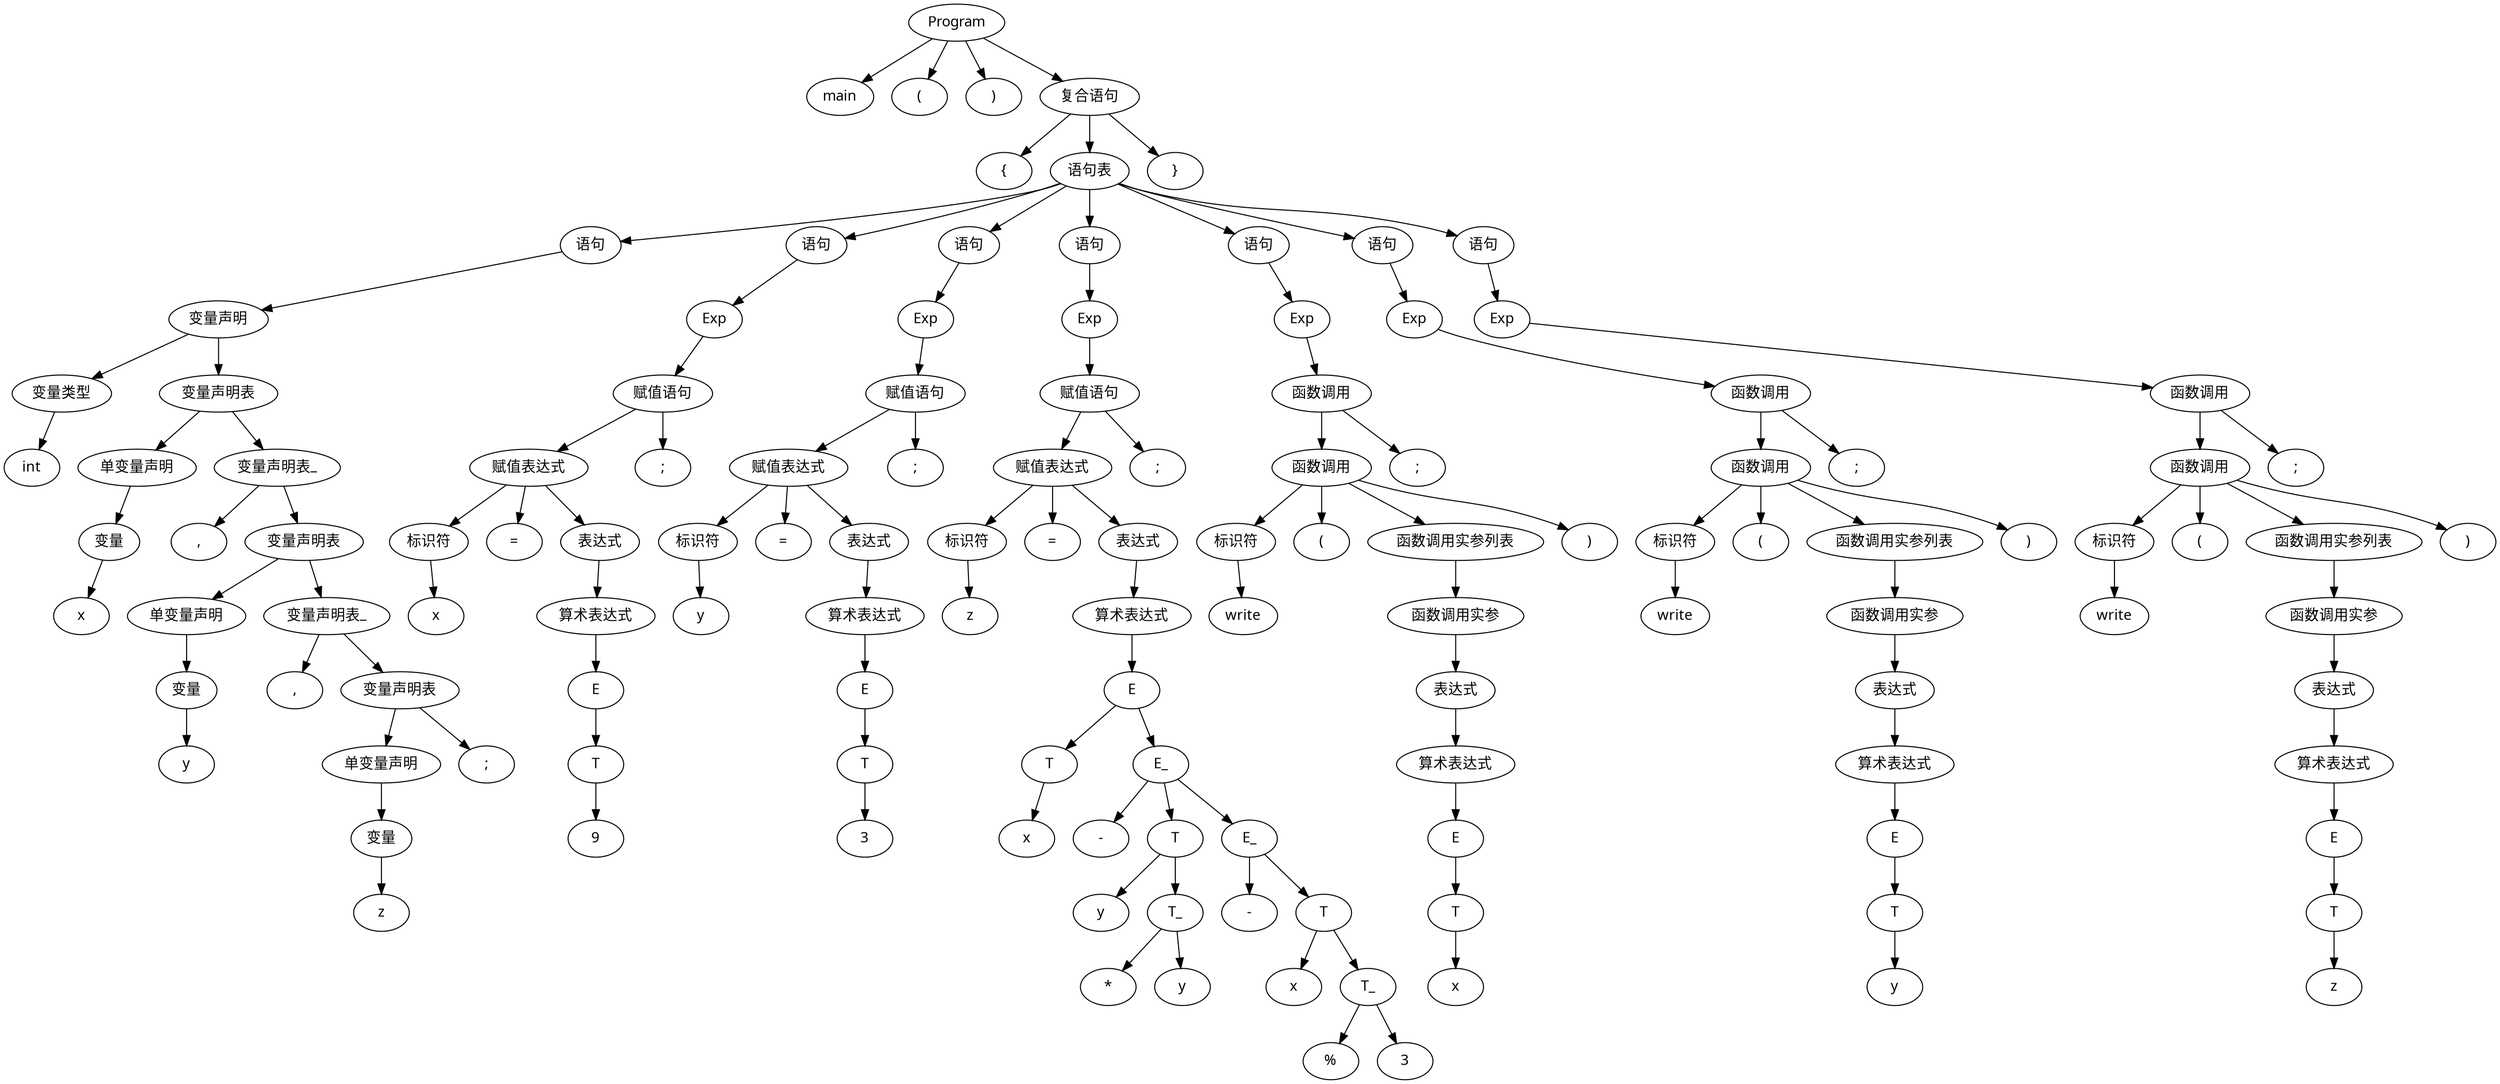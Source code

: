 // /编译器测试用例/test0.1.txt
digraph {
	node [fontname="Microsoft YaHei"]
	1 [label=Program]
	2 [label=main]
	3 [label="("]
	4 [label=")"]
	5 [label="复合语句"]
	6 [label="{"]
	7 [label="语句表"]
	8 [label="语句"]
	9 [label="变量声明"]
	10 [label="变量类型"]
	11 [label=int]
	12 [label="变量声明表"]
	13 [label="单变量声明"]
	14 [label="变量"]
	15 [label=x]
	16 [label="变量声明表_"]
	17 [label=","]
	18 [label="变量声明表"]
	19 [label="单变量声明"]
	20 [label="变量"]
	21 [label=y]
	22 [label="变量声明表_"]
	23 [label=","]
	24 [label="变量声明表"]
	25 [label="单变量声明"]
	26 [label="变量"]
	27 [label=z]
	28 [label=";"]
	29 [label="语句"]
	30 [label=Exp]
	31 [label="赋值语句"]
	32 [label="赋值表达式"]
	33 [label="标识符"]
	34 [label=x]
	35 [label="="]
	36 [label="表达式"]
	37 [label="算术表达式"]
	38 [label=E]
	39 [label=T]
	40 [label=9]
	41 [label=";"]
	42 [label="语句"]
	43 [label=Exp]
	44 [label="赋值语句"]
	45 [label="赋值表达式"]
	46 [label="标识符"]
	47 [label=y]
	48 [label="="]
	49 [label="表达式"]
	50 [label="算术表达式"]
	51 [label=E]
	52 [label=T]
	53 [label=3]
	54 [label=";"]
	55 [label="语句"]
	56 [label=Exp]
	57 [label="赋值语句"]
	58 [label="赋值表达式"]
	59 [label="标识符"]
	60 [label=z]
	61 [label="="]
	62 [label="表达式"]
	63 [label="算术表达式"]
	64 [label=E]
	65 [label=T]
	66 [label=x]
	67 [label=E_]
	68 [label="-"]
	69 [label=T]
	70 [label=y]
	71 [label=T_]
	72 [label="*"]
	73 [label=y]
	74 [label=E_]
	75 [label="-"]
	76 [label=T]
	77 [label=x]
	78 [label=T_]
	79 [label="%"]
	80 [label=3]
	81 [label=";"]
	82 [label="语句"]
	83 [label=Exp]
	84 [label="函数调用"]
	85 [label="函数调用"]
	86 [label="标识符"]
	87 [label=write]
	88 [label="("]
	89 [label="函数调用实参列表"]
	90 [label="函数调用实参"]
	91 [label="表达式"]
	92 [label="算术表达式"]
	93 [label=E]
	94 [label=T]
	95 [label=x]
	96 [label=")"]
	97 [label=";"]
	98 [label="语句"]
	99 [label=Exp]
	100 [label="函数调用"]
	101 [label="函数调用"]
	102 [label="标识符"]
	103 [label=write]
	104 [label="("]
	105 [label="函数调用实参列表"]
	106 [label="函数调用实参"]
	107 [label="表达式"]
	108 [label="算术表达式"]
	109 [label=E]
	110 [label=T]
	111 [label=y]
	112 [label=")"]
	113 [label=";"]
	114 [label="语句"]
	115 [label=Exp]
	116 [label="函数调用"]
	117 [label="函数调用"]
	118 [label="标识符"]
	119 [label=write]
	120 [label="("]
	121 [label="函数调用实参列表"]
	122 [label="函数调用实参"]
	123 [label="表达式"]
	124 [label="算术表达式"]
	125 [label=E]
	126 [label=T]
	127 [label=z]
	128 [label=")"]
	129 [label=";"]
	130 [label="}"]
	1 -> 2
	1 -> 3
	1 -> 4
	1 -> 5
	5 -> 6
	5 -> 7
	7 -> 8
	8 -> 9
	9 -> 10
	10 -> 11
	9 -> 12
	12 -> 13
	13 -> 14
	14 -> 15
	12 -> 16
	16 -> 17
	16 -> 18
	18 -> 19
	19 -> 20
	20 -> 21
	18 -> 22
	22 -> 23
	22 -> 24
	24 -> 25
	25 -> 26
	26 -> 27
	24 -> 28
	7 -> 29
	29 -> 30
	30 -> 31
	31 -> 32
	32 -> 33
	33 -> 34
	32 -> 35
	32 -> 36
	36 -> 37
	37 -> 38
	38 -> 39
	39 -> 40
	31 -> 41
	7 -> 42
	42 -> 43
	43 -> 44
	44 -> 45
	45 -> 46
	46 -> 47
	45 -> 48
	45 -> 49
	49 -> 50
	50 -> 51
	51 -> 52
	52 -> 53
	44 -> 54
	7 -> 55
	55 -> 56
	56 -> 57
	57 -> 58
	58 -> 59
	59 -> 60
	58 -> 61
	58 -> 62
	62 -> 63
	63 -> 64
	64 -> 65
	65 -> 66
	64 -> 67
	67 -> 68
	67 -> 69
	69 -> 70
	69 -> 71
	71 -> 72
	71 -> 73
	67 -> 74
	74 -> 75
	74 -> 76
	76 -> 77
	76 -> 78
	78 -> 79
	78 -> 80
	57 -> 81
	7 -> 82
	82 -> 83
	83 -> 84
	84 -> 85
	85 -> 86
	86 -> 87
	85 -> 88
	85 -> 89
	89 -> 90
	90 -> 91
	91 -> 92
	92 -> 93
	93 -> 94
	94 -> 95
	85 -> 96
	84 -> 97
	7 -> 98
	98 -> 99
	99 -> 100
	100 -> 101
	101 -> 102
	102 -> 103
	101 -> 104
	101 -> 105
	105 -> 106
	106 -> 107
	107 -> 108
	108 -> 109
	109 -> 110
	110 -> 111
	101 -> 112
	100 -> 113
	7 -> 114
	114 -> 115
	115 -> 116
	116 -> 117
	117 -> 118
	118 -> 119
	117 -> 120
	117 -> 121
	121 -> 122
	122 -> 123
	123 -> 124
	124 -> 125
	125 -> 126
	126 -> 127
	117 -> 128
	116 -> 129
	5 -> 130
}
